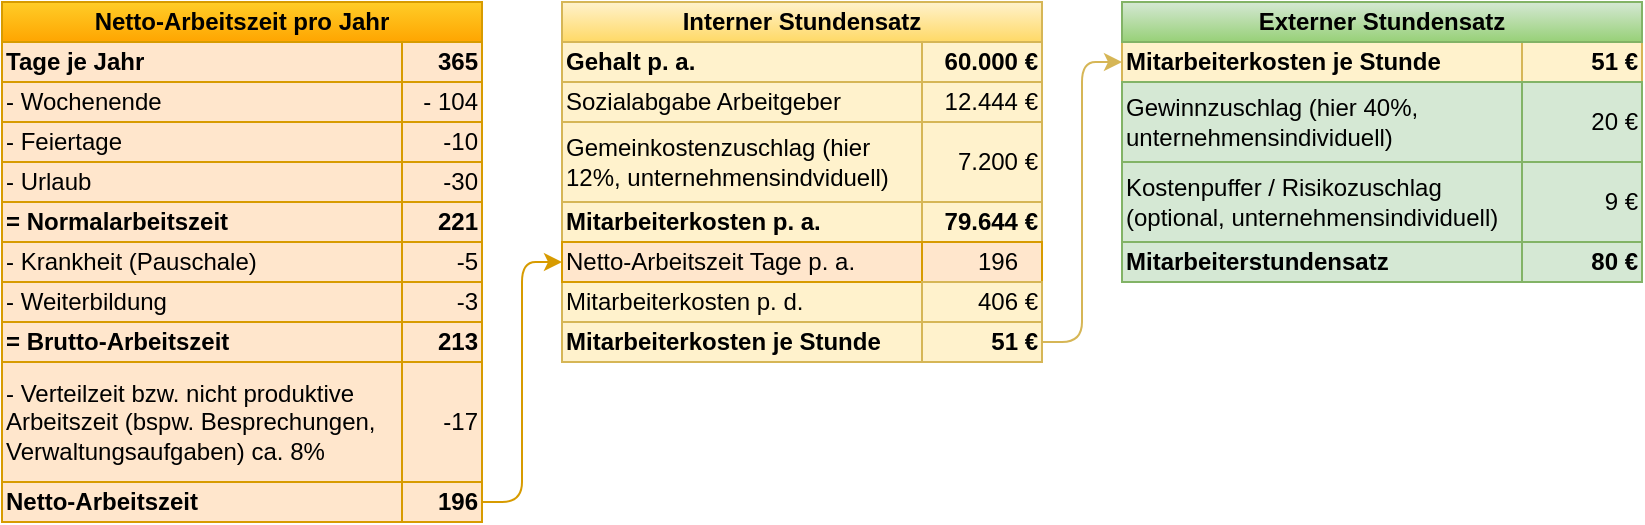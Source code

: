 <mxfile compressed="false" version="14.1.8" type="device">
  <diagram id="tu2jqCNHXQWSxaOwyR4i" name="Seite-1">
    <mxGraphModel dx="769" dy="484" grid="1" gridSize="10" guides="1" tooltips="1" connect="1" arrows="1" fold="1" page="1" pageScale="1" pageWidth="827" pageHeight="1169" math="0" shadow="0">
      <root>
        <mxCell id="0" />
        <mxCell id="1" parent="0" />
        <mxCell id="1qs7x0QP8bx6zekQD0Fm-1" value="Netto-Arbeitszeit pro Jahr" style="rounded=0;whiteSpace=wrap;html=1;fontStyle=1;strokeColor=#d79b00;fillColor=#ffcd28;gradientColor=#ffa500;" parent="1" vertex="1">
          <mxGeometry x="40" y="40" width="240" height="20" as="geometry" />
        </mxCell>
        <mxCell id="1qs7x0QP8bx6zekQD0Fm-2" value="Tage je Jahr" style="rounded=0;whiteSpace=wrap;html=1;align=left;fontStyle=1;fillColor=#ffe6cc;strokeColor=#d79b00;" parent="1" vertex="1">
          <mxGeometry x="40" y="60" width="200" height="20" as="geometry" />
        </mxCell>
        <mxCell id="1qs7x0QP8bx6zekQD0Fm-3" value="- Wochenende" style="rounded=0;whiteSpace=wrap;html=1;align=left;fillColor=#ffe6cc;strokeColor=#d79b00;" parent="1" vertex="1">
          <mxGeometry x="40" y="80" width="200" height="20" as="geometry" />
        </mxCell>
        <mxCell id="1qs7x0QP8bx6zekQD0Fm-4" value="- Feiertage" style="rounded=0;whiteSpace=wrap;html=1;align=left;fillColor=#ffe6cc;strokeColor=#d79b00;" parent="1" vertex="1">
          <mxGeometry x="40" y="100" width="200" height="20" as="geometry" />
        </mxCell>
        <mxCell id="1qs7x0QP8bx6zekQD0Fm-5" value="- Urlaub" style="rounded=0;whiteSpace=wrap;html=1;align=left;fillColor=#ffe6cc;strokeColor=#d79b00;" parent="1" vertex="1">
          <mxGeometry x="40" y="120" width="200" height="20" as="geometry" />
        </mxCell>
        <mxCell id="1qs7x0QP8bx6zekQD0Fm-7" value="= Normalarbeitszeit" style="rounded=0;whiteSpace=wrap;html=1;align=left;fontStyle=1;fillColor=#ffe6cc;strokeColor=#d79b00;" parent="1" vertex="1">
          <mxGeometry x="40" y="140" width="200" height="20" as="geometry" />
        </mxCell>
        <mxCell id="1qs7x0QP8bx6zekQD0Fm-8" value="- Weiterbildung" style="rounded=0;whiteSpace=wrap;html=1;align=left;fillColor=#ffe6cc;strokeColor=#d79b00;" parent="1" vertex="1">
          <mxGeometry x="40" y="180" width="200" height="20" as="geometry" />
        </mxCell>
        <mxCell id="1qs7x0QP8bx6zekQD0Fm-9" value="= Brutto-Arbeitszeit" style="rounded=0;whiteSpace=wrap;html=1;align=left;fontStyle=1;fillColor=#ffe6cc;strokeColor=#d79b00;" parent="1" vertex="1">
          <mxGeometry x="40" y="200" width="200" height="20" as="geometry" />
        </mxCell>
        <mxCell id="1qs7x0QP8bx6zekQD0Fm-10" value="- Verteilzeit bzw. nicht produktive Arbeitszeit (bspw. Besprechungen, Verwaltungsaufgaben) ca. 8%" style="rounded=0;whiteSpace=wrap;html=1;align=left;fillColor=#ffe6cc;strokeColor=#d79b00;" parent="1" vertex="1">
          <mxGeometry x="40" y="220" width="200" height="60" as="geometry" />
        </mxCell>
        <mxCell id="1qs7x0QP8bx6zekQD0Fm-11" value="- Krankheit (Pauschale)" style="rounded=0;whiteSpace=wrap;html=1;align=left;fillColor=#ffe6cc;strokeColor=#d79b00;" parent="1" vertex="1">
          <mxGeometry x="40" y="160" width="200" height="20" as="geometry" />
        </mxCell>
        <mxCell id="1qs7x0QP8bx6zekQD0Fm-12" value="Netto-Arbeitszeit" style="rounded=0;whiteSpace=wrap;html=1;align=left;fontStyle=1;fillColor=#ffe6cc;strokeColor=#d79b00;" parent="1" vertex="1">
          <mxGeometry x="40" y="280" width="200" height="20" as="geometry" />
        </mxCell>
        <mxCell id="1qs7x0QP8bx6zekQD0Fm-13" value="365" style="rounded=0;whiteSpace=wrap;html=1;align=right;fontStyle=1;fillColor=#ffe6cc;strokeColor=#d79b00;" parent="1" vertex="1">
          <mxGeometry x="240" y="60" width="40" height="20" as="geometry" />
        </mxCell>
        <mxCell id="1qs7x0QP8bx6zekQD0Fm-16" value="196" style="rounded=0;whiteSpace=wrap;html=1;align=right;fontStyle=1;fillColor=#ffe6cc;strokeColor=#d79b00;" parent="1" vertex="1">
          <mxGeometry x="240" y="280" width="40" height="20" as="geometry" />
        </mxCell>
        <mxCell id="1qs7x0QP8bx6zekQD0Fm-18" value="-3" style="rounded=0;whiteSpace=wrap;html=1;align=right;fillColor=#ffe6cc;strokeColor=#d79b00;" parent="1" vertex="1">
          <mxGeometry x="240" y="180" width="40" height="20" as="geometry" />
        </mxCell>
        <mxCell id="1qs7x0QP8bx6zekQD0Fm-19" value="213" style="rounded=0;whiteSpace=wrap;html=1;align=right;fontStyle=1;fillColor=#ffe6cc;strokeColor=#d79b00;" parent="1" vertex="1">
          <mxGeometry x="240" y="200" width="40" height="20" as="geometry" />
        </mxCell>
        <mxCell id="1qs7x0QP8bx6zekQD0Fm-20" value="-17" style="rounded=0;whiteSpace=wrap;html=1;align=right;fillColor=#ffe6cc;strokeColor=#d79b00;" parent="1" vertex="1">
          <mxGeometry x="240" y="220" width="40" height="60" as="geometry" />
        </mxCell>
        <mxCell id="1qs7x0QP8bx6zekQD0Fm-21" value="-5" style="rounded=0;whiteSpace=wrap;html=1;align=right;fillColor=#ffe6cc;strokeColor=#d79b00;" parent="1" vertex="1">
          <mxGeometry x="240" y="160" width="40" height="20" as="geometry" />
        </mxCell>
        <mxCell id="1qs7x0QP8bx6zekQD0Fm-22" value="-10" style="rounded=0;whiteSpace=wrap;html=1;align=right;fillColor=#ffe6cc;strokeColor=#d79b00;" parent="1" vertex="1">
          <mxGeometry x="240" y="100" width="40" height="20" as="geometry" />
        </mxCell>
        <mxCell id="1qs7x0QP8bx6zekQD0Fm-23" value="-30" style="rounded=0;whiteSpace=wrap;html=1;align=right;fillColor=#ffe6cc;strokeColor=#d79b00;" parent="1" vertex="1">
          <mxGeometry x="240" y="120" width="40" height="20" as="geometry" />
        </mxCell>
        <mxCell id="1qs7x0QP8bx6zekQD0Fm-24" value="221" style="rounded=0;whiteSpace=wrap;html=1;align=right;fontStyle=1;fillColor=#ffe6cc;strokeColor=#d79b00;" parent="1" vertex="1">
          <mxGeometry x="240" y="140" width="40" height="20" as="geometry" />
        </mxCell>
        <mxCell id="1qs7x0QP8bx6zekQD0Fm-25" value="- 104" style="rounded=0;whiteSpace=wrap;html=1;align=right;fillColor=#ffe6cc;strokeColor=#d79b00;" parent="1" vertex="1">
          <mxGeometry x="240" y="80" width="40" height="20" as="geometry" />
        </mxCell>
        <mxCell id="1qs7x0QP8bx6zekQD0Fm-26" value="Interner Stundensatz" style="rounded=0;whiteSpace=wrap;html=1;align=center;fontStyle=1;fillColor=#fff2cc;strokeColor=#d6b656;gradientColor=#ffd966;" parent="1" vertex="1">
          <mxGeometry x="320" y="40" width="240" height="20" as="geometry" />
        </mxCell>
        <mxCell id="1qs7x0QP8bx6zekQD0Fm-27" value="Gehalt p. a." style="rounded=0;whiteSpace=wrap;html=1;align=left;fontStyle=1;fillColor=#fff2cc;strokeColor=#d6b656;" parent="1" vertex="1">
          <mxGeometry x="320" y="60" width="180" height="20" as="geometry" />
        </mxCell>
        <mxCell id="1qs7x0QP8bx6zekQD0Fm-29" value="Sozialabgabe Arbeitgeber" style="rounded=0;whiteSpace=wrap;html=1;align=left;fillColor=#fff2cc;strokeColor=#d6b656;" parent="1" vertex="1">
          <mxGeometry x="320" y="80" width="180" height="20" as="geometry" />
        </mxCell>
        <mxCell id="1qs7x0QP8bx6zekQD0Fm-30" value="Gemeinkostenzuschlag (hier 12%, unternehmensindviduell)" style="rounded=0;whiteSpace=wrap;html=1;align=left;fillColor=#fff2cc;strokeColor=#d6b656;" parent="1" vertex="1">
          <mxGeometry x="320" y="100" width="180" height="40" as="geometry" />
        </mxCell>
        <mxCell id="1qs7x0QP8bx6zekQD0Fm-31" value="Mitarbeiterkosten je Stunde" style="rounded=0;whiteSpace=wrap;html=1;align=left;fontStyle=1;fillColor=#fff2cc;strokeColor=#d6b656;" parent="1" vertex="1">
          <mxGeometry x="320" y="200" width="180" height="20" as="geometry" />
        </mxCell>
        <mxCell id="1qs7x0QP8bx6zekQD0Fm-32" value="Mitarbeiterkosten p. d." style="rounded=0;whiteSpace=wrap;html=1;align=left;fillColor=#fff2cc;strokeColor=#d6b656;" parent="1" vertex="1">
          <mxGeometry x="320" y="180" width="180" height="20" as="geometry" />
        </mxCell>
        <mxCell id="1qs7x0QP8bx6zekQD0Fm-33" value="Mitarbeiterkosten p. a." style="rounded=0;whiteSpace=wrap;html=1;align=left;fontStyle=1;fillColor=#fff2cc;strokeColor=#d6b656;" parent="1" vertex="1">
          <mxGeometry x="320" y="140" width="180" height="20" as="geometry" />
        </mxCell>
        <mxCell id="1qs7x0QP8bx6zekQD0Fm-34" value="Netto-Arbeitszeit Tage p. a." style="rounded=0;whiteSpace=wrap;html=1;align=left;fillColor=#ffe6cc;strokeColor=#d79b00;" parent="1" vertex="1">
          <mxGeometry x="320" y="160" width="180" height="20" as="geometry" />
        </mxCell>
        <mxCell id="1qs7x0QP8bx6zekQD0Fm-35" value="60.000 €" style="rounded=0;whiteSpace=wrap;html=1;align=right;fontStyle=1;fillColor=#fff2cc;strokeColor=#d6b656;" parent="1" vertex="1">
          <mxGeometry x="500" y="60" width="60" height="20" as="geometry" />
        </mxCell>
        <mxCell id="1qs7x0QP8bx6zekQD0Fm-37" value="79.644 €" style="rounded=0;whiteSpace=wrap;html=1;align=right;fontStyle=1;fillColor=#fff2cc;strokeColor=#d6b656;" parent="1" vertex="1">
          <mxGeometry x="500" y="140" width="60" height="20" as="geometry" />
        </mxCell>
        <mxCell id="1qs7x0QP8bx6zekQD0Fm-38" value="196" style="rounded=0;whiteSpace=wrap;html=1;align=right;spacingRight=10;fillColor=#ffe6cc;strokeColor=#d79b00;" parent="1" vertex="1">
          <mxGeometry x="500" y="160" width="60" height="20" as="geometry" />
        </mxCell>
        <mxCell id="1qs7x0QP8bx6zekQD0Fm-39" value="406 €" style="rounded=0;whiteSpace=wrap;html=1;align=right;fillColor=#fff2cc;strokeColor=#d6b656;" parent="1" vertex="1">
          <mxGeometry x="500" y="180" width="60" height="20" as="geometry" />
        </mxCell>
        <mxCell id="1qs7x0QP8bx6zekQD0Fm-40" value="51 €" style="rounded=0;whiteSpace=wrap;html=1;align=right;fontStyle=1;fillColor=#fff2cc;strokeColor=#d6b656;" parent="1" vertex="1">
          <mxGeometry x="500" y="200" width="60" height="20" as="geometry" />
        </mxCell>
        <mxCell id="1qs7x0QP8bx6zekQD0Fm-42" value="7.200 €" style="rounded=0;whiteSpace=wrap;html=1;align=right;fillColor=#fff2cc;strokeColor=#d6b656;" parent="1" vertex="1">
          <mxGeometry x="500" y="100" width="60" height="40" as="geometry" />
        </mxCell>
        <mxCell id="1qs7x0QP8bx6zekQD0Fm-43" value="12.444 €" style="rounded=0;whiteSpace=wrap;html=1;align=right;fillColor=#fff2cc;strokeColor=#d6b656;" parent="1" vertex="1">
          <mxGeometry x="500" y="80" width="60" height="20" as="geometry" />
        </mxCell>
        <mxCell id="1qs7x0QP8bx6zekQD0Fm-44" value="" style="endArrow=classic;html=1;exitX=1;exitY=0.5;exitDx=0;exitDy=0;edgeStyle=elbowEdgeStyle;entryX=0;entryY=0.5;entryDx=0;entryDy=0;fillColor=#ffe6cc;strokeColor=#d79b00;" parent="1" source="1qs7x0QP8bx6zekQD0Fm-16" target="1qs7x0QP8bx6zekQD0Fm-34" edge="1">
          <mxGeometry width="50" height="50" relative="1" as="geometry">
            <mxPoint x="330" y="310" as="sourcePoint" />
            <mxPoint x="380" y="260" as="targetPoint" />
          </mxGeometry>
        </mxCell>
        <mxCell id="1qs7x0QP8bx6zekQD0Fm-45" value="Mitarbeiterkosten je Stunde" style="rounded=0;whiteSpace=wrap;html=1;align=left;fontStyle=1;fillColor=#fff2cc;strokeColor=#d6b656;" parent="1" vertex="1">
          <mxGeometry x="600" y="60" width="200" height="20" as="geometry" />
        </mxCell>
        <mxCell id="1qs7x0QP8bx6zekQD0Fm-46" value="Gewinnzuschlag (hier 40%, unternehmensindividuell)" style="rounded=0;whiteSpace=wrap;html=1;align=left;fillColor=#d5e8d4;strokeColor=#82b366;" parent="1" vertex="1">
          <mxGeometry x="600" y="80" width="200" height="40" as="geometry" />
        </mxCell>
        <mxCell id="1qs7x0QP8bx6zekQD0Fm-47" value="Mitarbeiterstundensatz" style="rounded=0;whiteSpace=wrap;html=1;align=left;fontStyle=1;fillColor=#d5e8d4;strokeColor=#82b366;" parent="1" vertex="1">
          <mxGeometry x="600" y="160" width="200" height="20" as="geometry" />
        </mxCell>
        <mxCell id="1qs7x0QP8bx6zekQD0Fm-48" value="51 €" style="rounded=0;whiteSpace=wrap;html=1;align=right;fontStyle=1;fillColor=#fff2cc;strokeColor=#d6b656;" parent="1" vertex="1">
          <mxGeometry x="800" y="60" width="60" height="20" as="geometry" />
        </mxCell>
        <mxCell id="1qs7x0QP8bx6zekQD0Fm-49" value="20 €" style="rounded=0;whiteSpace=wrap;html=1;align=right;fillColor=#d5e8d4;strokeColor=#82b366;" parent="1" vertex="1">
          <mxGeometry x="800" y="80" width="60" height="40" as="geometry" />
        </mxCell>
        <mxCell id="1qs7x0QP8bx6zekQD0Fm-50" value="80 €" style="rounded=0;whiteSpace=wrap;html=1;align=right;fontStyle=1;fillColor=#d5e8d4;strokeColor=#82b366;" parent="1" vertex="1">
          <mxGeometry x="800" y="160" width="60" height="20" as="geometry" />
        </mxCell>
        <mxCell id="1qs7x0QP8bx6zekQD0Fm-51" value="Kostenpuffer / Risikozuschlag (optional, unternehmensindividuell)" style="rounded=0;whiteSpace=wrap;html=1;align=left;fillColor=#d5e8d4;strokeColor=#82b366;" parent="1" vertex="1">
          <mxGeometry x="600" y="120" width="200" height="40" as="geometry" />
        </mxCell>
        <mxCell id="1qs7x0QP8bx6zekQD0Fm-52" value="9 €" style="rounded=0;whiteSpace=wrap;html=1;align=right;fillColor=#d5e8d4;strokeColor=#82b366;" parent="1" vertex="1">
          <mxGeometry x="800" y="120" width="60" height="40" as="geometry" />
        </mxCell>
        <mxCell id="1qs7x0QP8bx6zekQD0Fm-53" value="Externer Stundensatz" style="rounded=0;whiteSpace=wrap;html=1;align=center;fontStyle=1;fillColor=#d5e8d4;strokeColor=#82b366;gradientColor=#97d077;" parent="1" vertex="1">
          <mxGeometry x="600" y="40" width="260" height="20" as="geometry" />
        </mxCell>
        <mxCell id="1qs7x0QP8bx6zekQD0Fm-54" value="" style="endArrow=classic;html=1;edgeStyle=elbowEdgeStyle;exitX=1;exitY=0.5;exitDx=0;exitDy=0;entryX=0;entryY=0.5;entryDx=0;entryDy=0;fillColor=#fff2cc;strokeColor=#d6b656;" parent="1" source="1qs7x0QP8bx6zekQD0Fm-40" target="1qs7x0QP8bx6zekQD0Fm-45" edge="1">
          <mxGeometry width="50" height="50" relative="1" as="geometry">
            <mxPoint x="620" y="250" as="sourcePoint" />
            <mxPoint x="670" y="200" as="targetPoint" />
          </mxGeometry>
        </mxCell>
      </root>
    </mxGraphModel>
  </diagram>
</mxfile>
